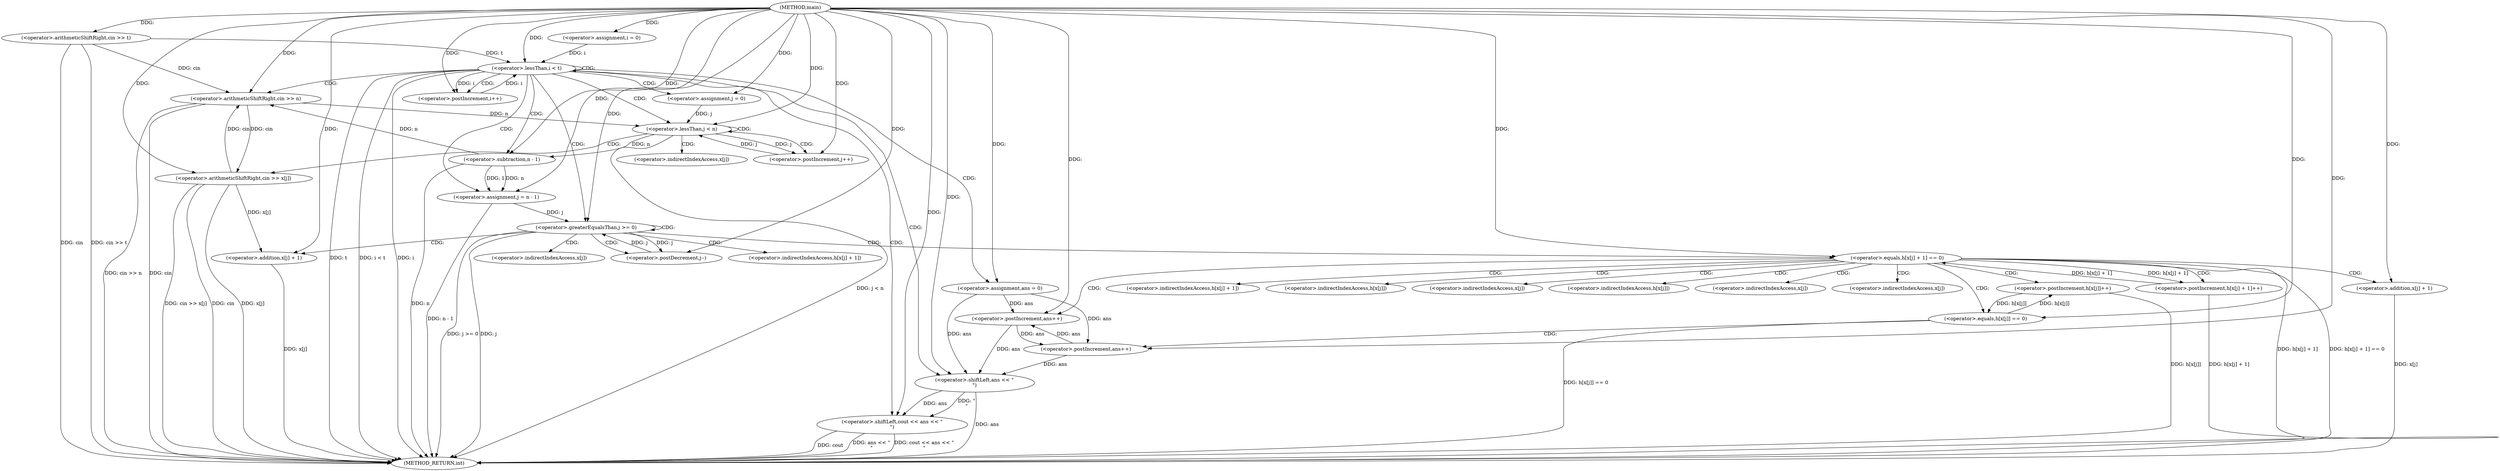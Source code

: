 digraph "main" {  
"1000102" [label = "(METHOD,main)" ]
"1000203" [label = "(METHOD_RETURN,int)" ]
"1000105" [label = "(<operator>.arithmeticShiftRight,cin >> t)" ]
"1000110" [label = "(<operator>.assignment,i = 0)" ]
"1000113" [label = "(<operator>.lessThan,i < t)" ]
"1000116" [label = "(<operator>.postIncrement,i++)" ]
"1000120" [label = "(<operator>.arithmeticShiftRight,cin >> n)" ]
"1000142" [label = "(<operator>.assignment,ans = 0)" ]
"1000198" [label = "(<operator>.shiftLeft,cout << ans << \"\n\")" ]
"1000126" [label = "(<operator>.assignment,j = 0)" ]
"1000129" [label = "(<operator>.lessThan,j < n)" ]
"1000132" [label = "(<operator>.postIncrement,j++)" ]
"1000147" [label = "(<operator>.assignment,j = n - 1)" ]
"1000152" [label = "(<operator>.greaterEqualsThan,j >= 0)" ]
"1000155" [label = "(<operator>.postDecrement,j--)" ]
"1000135" [label = "(<operator>.arithmeticShiftRight,cin >> x[j])" ]
"1000200" [label = "(<operator>.shiftLeft,ans << \"\n\")" ]
"1000149" [label = "(<operator>.subtraction,n - 1)" ]
"1000159" [label = "(<operator>.equals,h[x[j] + 1] == 0)" ]
"1000169" [label = "(<operator>.postIncrement,h[x[j] + 1]++)" ]
"1000177" [label = "(<operator>.postIncrement,ans++)" ]
"1000192" [label = "(<operator>.postIncrement,h[x[j]]++)" ]
"1000162" [label = "(<operator>.addition,x[j] + 1)" ]
"1000182" [label = "(<operator>.equals,h[x[j]] == 0)" ]
"1000172" [label = "(<operator>.addition,x[j] + 1)" ]
"1000190" [label = "(<operator>.postIncrement,ans++)" ]
"1000137" [label = "(<operator>.indirectIndexAccess,x[j])" ]
"1000160" [label = "(<operator>.indirectIndexAccess,h[x[j] + 1])" ]
"1000170" [label = "(<operator>.indirectIndexAccess,h[x[j] + 1])" ]
"1000163" [label = "(<operator>.indirectIndexAccess,x[j])" ]
"1000193" [label = "(<operator>.indirectIndexAccess,h[x[j]])" ]
"1000173" [label = "(<operator>.indirectIndexAccess,x[j])" ]
"1000183" [label = "(<operator>.indirectIndexAccess,h[x[j]])" ]
"1000195" [label = "(<operator>.indirectIndexAccess,x[j])" ]
"1000185" [label = "(<operator>.indirectIndexAccess,x[j])" ]
  "1000105" -> "1000203"  [ label = "DDG: cin"] 
  "1000105" -> "1000203"  [ label = "DDG: cin >> t"] 
  "1000113" -> "1000203"  [ label = "DDG: i"] 
  "1000113" -> "1000203"  [ label = "DDG: t"] 
  "1000113" -> "1000203"  [ label = "DDG: i < t"] 
  "1000120" -> "1000203"  [ label = "DDG: cin"] 
  "1000120" -> "1000203"  [ label = "DDG: cin >> n"] 
  "1000129" -> "1000203"  [ label = "DDG: j < n"] 
  "1000149" -> "1000203"  [ label = "DDG: n"] 
  "1000147" -> "1000203"  [ label = "DDG: n - 1"] 
  "1000152" -> "1000203"  [ label = "DDG: j"] 
  "1000152" -> "1000203"  [ label = "DDG: j >= 0"] 
  "1000200" -> "1000203"  [ label = "DDG: ans"] 
  "1000198" -> "1000203"  [ label = "DDG: ans << \"\n\""] 
  "1000198" -> "1000203"  [ label = "DDG: cout << ans << \"\n\""] 
  "1000162" -> "1000203"  [ label = "DDG: x[j]"] 
  "1000159" -> "1000203"  [ label = "DDG: h[x[j] + 1]"] 
  "1000159" -> "1000203"  [ label = "DDG: h[x[j] + 1] == 0"] 
  "1000182" -> "1000203"  [ label = "DDG: h[x[j]] == 0"] 
  "1000192" -> "1000203"  [ label = "DDG: h[x[j]]"] 
  "1000172" -> "1000203"  [ label = "DDG: x[j]"] 
  "1000169" -> "1000203"  [ label = "DDG: h[x[j] + 1]"] 
  "1000135" -> "1000203"  [ label = "DDG: cin"] 
  "1000135" -> "1000203"  [ label = "DDG: x[j]"] 
  "1000135" -> "1000203"  [ label = "DDG: cin >> x[j]"] 
  "1000198" -> "1000203"  [ label = "DDG: cout"] 
  "1000102" -> "1000105"  [ label = "DDG: "] 
  "1000102" -> "1000110"  [ label = "DDG: "] 
  "1000110" -> "1000113"  [ label = "DDG: i"] 
  "1000116" -> "1000113"  [ label = "DDG: i"] 
  "1000102" -> "1000113"  [ label = "DDG: "] 
  "1000105" -> "1000113"  [ label = "DDG: t"] 
  "1000113" -> "1000116"  [ label = "DDG: i"] 
  "1000102" -> "1000116"  [ label = "DDG: "] 
  "1000102" -> "1000142"  [ label = "DDG: "] 
  "1000105" -> "1000120"  [ label = "DDG: cin"] 
  "1000135" -> "1000120"  [ label = "DDG: cin"] 
  "1000102" -> "1000120"  [ label = "DDG: "] 
  "1000149" -> "1000120"  [ label = "DDG: n"] 
  "1000102" -> "1000126"  [ label = "DDG: "] 
  "1000149" -> "1000147"  [ label = "DDG: 1"] 
  "1000149" -> "1000147"  [ label = "DDG: n"] 
  "1000102" -> "1000198"  [ label = "DDG: "] 
  "1000200" -> "1000198"  [ label = "DDG: ans"] 
  "1000200" -> "1000198"  [ label = "DDG: \"\n\""] 
  "1000126" -> "1000129"  [ label = "DDG: j"] 
  "1000132" -> "1000129"  [ label = "DDG: j"] 
  "1000102" -> "1000129"  [ label = "DDG: "] 
  "1000120" -> "1000129"  [ label = "DDG: n"] 
  "1000129" -> "1000132"  [ label = "DDG: j"] 
  "1000102" -> "1000132"  [ label = "DDG: "] 
  "1000102" -> "1000147"  [ label = "DDG: "] 
  "1000147" -> "1000152"  [ label = "DDG: j"] 
  "1000155" -> "1000152"  [ label = "DDG: j"] 
  "1000102" -> "1000152"  [ label = "DDG: "] 
  "1000152" -> "1000155"  [ label = "DDG: j"] 
  "1000102" -> "1000155"  [ label = "DDG: "] 
  "1000142" -> "1000200"  [ label = "DDG: ans"] 
  "1000190" -> "1000200"  [ label = "DDG: ans"] 
  "1000177" -> "1000200"  [ label = "DDG: ans"] 
  "1000102" -> "1000200"  [ label = "DDG: "] 
  "1000120" -> "1000135"  [ label = "DDG: cin"] 
  "1000102" -> "1000135"  [ label = "DDG: "] 
  "1000129" -> "1000149"  [ label = "DDG: n"] 
  "1000102" -> "1000149"  [ label = "DDG: "] 
  "1000169" -> "1000159"  [ label = "DDG: h[x[j] + 1]"] 
  "1000102" -> "1000159"  [ label = "DDG: "] 
  "1000159" -> "1000169"  [ label = "DDG: h[x[j] + 1]"] 
  "1000142" -> "1000177"  [ label = "DDG: ans"] 
  "1000190" -> "1000177"  [ label = "DDG: ans"] 
  "1000102" -> "1000177"  [ label = "DDG: "] 
  "1000135" -> "1000162"  [ label = "DDG: x[j]"] 
  "1000102" -> "1000162"  [ label = "DDG: "] 
  "1000182" -> "1000192"  [ label = "DDG: h[x[j]]"] 
  "1000102" -> "1000172"  [ label = "DDG: "] 
  "1000192" -> "1000182"  [ label = "DDG: h[x[j]]"] 
  "1000102" -> "1000182"  [ label = "DDG: "] 
  "1000142" -> "1000190"  [ label = "DDG: ans"] 
  "1000177" -> "1000190"  [ label = "DDG: ans"] 
  "1000102" -> "1000190"  [ label = "DDG: "] 
  "1000113" -> "1000200"  [ label = "CDG: "] 
  "1000113" -> "1000142"  [ label = "CDG: "] 
  "1000113" -> "1000152"  [ label = "CDG: "] 
  "1000113" -> "1000149"  [ label = "CDG: "] 
  "1000113" -> "1000116"  [ label = "CDG: "] 
  "1000113" -> "1000120"  [ label = "CDG: "] 
  "1000113" -> "1000113"  [ label = "CDG: "] 
  "1000113" -> "1000126"  [ label = "CDG: "] 
  "1000113" -> "1000129"  [ label = "CDG: "] 
  "1000113" -> "1000147"  [ label = "CDG: "] 
  "1000113" -> "1000198"  [ label = "CDG: "] 
  "1000129" -> "1000135"  [ label = "CDG: "] 
  "1000129" -> "1000132"  [ label = "CDG: "] 
  "1000129" -> "1000137"  [ label = "CDG: "] 
  "1000129" -> "1000129"  [ label = "CDG: "] 
  "1000152" -> "1000152"  [ label = "CDG: "] 
  "1000152" -> "1000163"  [ label = "CDG: "] 
  "1000152" -> "1000159"  [ label = "CDG: "] 
  "1000152" -> "1000155"  [ label = "CDG: "] 
  "1000152" -> "1000160"  [ label = "CDG: "] 
  "1000152" -> "1000162"  [ label = "CDG: "] 
  "1000159" -> "1000182"  [ label = "CDG: "] 
  "1000159" -> "1000195"  [ label = "CDG: "] 
  "1000159" -> "1000183"  [ label = "CDG: "] 
  "1000159" -> "1000172"  [ label = "CDG: "] 
  "1000159" -> "1000169"  [ label = "CDG: "] 
  "1000159" -> "1000173"  [ label = "CDG: "] 
  "1000159" -> "1000170"  [ label = "CDG: "] 
  "1000159" -> "1000193"  [ label = "CDG: "] 
  "1000159" -> "1000192"  [ label = "CDG: "] 
  "1000159" -> "1000177"  [ label = "CDG: "] 
  "1000159" -> "1000185"  [ label = "CDG: "] 
  "1000182" -> "1000190"  [ label = "CDG: "] 
}
